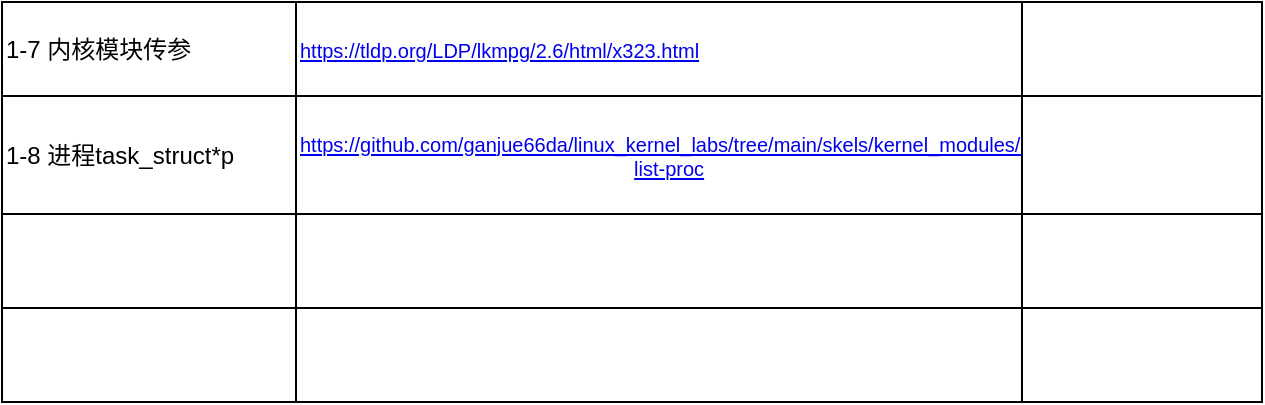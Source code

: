 <mxfile version="15.5.9" type="github" pages="2">
  <diagram id="2Nv8tBa7N8BT5brDQEJB" name="achievement">
    <mxGraphModel dx="2465" dy="606" grid="1" gridSize="10" guides="1" tooltips="1" connect="1" arrows="1" fold="1" page="1" pageScale="1" pageWidth="827" pageHeight="1169" math="0" shadow="0">
      <root>
        <mxCell id="0" />
        <mxCell id="1" parent="0" />
        <mxCell id="DjYXvXNdv97Wl0VyBLQK-1" value="" style="shape=table;startSize=0;container=1;collapsible=0;childLayout=tableLayout;fontStyle=1;align=center;pointerEvents=1;fontSize=10;" vertex="1" parent="1">
          <mxGeometry x="-770" y="130" width="630" height="200" as="geometry" />
        </mxCell>
        <mxCell id="DjYXvXNdv97Wl0VyBLQK-2" value="" style="shape=partialRectangle;html=1;whiteSpace=wrap;collapsible=0;dropTarget=0;pointerEvents=0;fillColor=none;top=0;left=0;bottom=0;right=0;points=[[0,0.5],[1,0.5]];portConstraint=eastwest;fontSize=10;align=left;" vertex="1" parent="DjYXvXNdv97Wl0VyBLQK-1">
          <mxGeometry width="630" height="47" as="geometry" />
        </mxCell>
        <mxCell id="DjYXvXNdv97Wl0VyBLQK-3" value="&lt;span style=&quot;font-size: 12px ; text-align: center&quot;&gt;1-7 内核模块传参&lt;/span&gt;" style="shape=partialRectangle;html=1;whiteSpace=wrap;connectable=0;fillColor=none;top=0;left=0;bottom=0;right=0;overflow=hidden;pointerEvents=1;fontSize=10;align=left;" vertex="1" parent="DjYXvXNdv97Wl0VyBLQK-2">
          <mxGeometry width="147" height="47" as="geometry">
            <mxRectangle width="147" height="47" as="alternateBounds" />
          </mxGeometry>
        </mxCell>
        <mxCell id="DjYXvXNdv97Wl0VyBLQK-4" value="&lt;a href=&quot;https://tldp.org/LDP/lkmpg/2.6/html/x323.html&quot;&gt;https://tldp.org/LDP/lkmpg/2.6/html/x323.html&lt;/a&gt;" style="shape=partialRectangle;html=1;whiteSpace=wrap;connectable=0;fillColor=none;top=0;left=0;bottom=0;right=0;overflow=hidden;pointerEvents=1;fontSize=10;align=left;" vertex="1" parent="DjYXvXNdv97Wl0VyBLQK-2">
          <mxGeometry x="147" width="363" height="47" as="geometry">
            <mxRectangle width="363" height="47" as="alternateBounds" />
          </mxGeometry>
        </mxCell>
        <mxCell id="DjYXvXNdv97Wl0VyBLQK-5" value="" style="shape=partialRectangle;html=1;whiteSpace=wrap;connectable=0;fillColor=none;top=0;left=0;bottom=0;right=0;overflow=hidden;pointerEvents=1;fontSize=10;align=left;" vertex="1" parent="DjYXvXNdv97Wl0VyBLQK-2">
          <mxGeometry x="510" width="120" height="47" as="geometry">
            <mxRectangle width="120" height="47" as="alternateBounds" />
          </mxGeometry>
        </mxCell>
        <mxCell id="DjYXvXNdv97Wl0VyBLQK-6" value="" style="shape=partialRectangle;html=1;whiteSpace=wrap;collapsible=0;dropTarget=0;pointerEvents=0;fillColor=none;top=0;left=0;bottom=0;right=0;points=[[0,0.5],[1,0.5]];portConstraint=eastwest;fontSize=10;align=left;" vertex="1" parent="DjYXvXNdv97Wl0VyBLQK-1">
          <mxGeometry y="47" width="630" height="59" as="geometry" />
        </mxCell>
        <mxCell id="DjYXvXNdv97Wl0VyBLQK-7" value="&lt;span style=&quot;font-size: 12px ; text-align: center&quot;&gt;1-8 进程task_struct*p&lt;/span&gt;" style="shape=partialRectangle;html=1;whiteSpace=wrap;connectable=0;fillColor=none;top=0;left=0;bottom=0;right=0;overflow=hidden;pointerEvents=1;fontSize=10;align=left;" vertex="1" parent="DjYXvXNdv97Wl0VyBLQK-6">
          <mxGeometry width="147" height="59" as="geometry">
            <mxRectangle width="147" height="59" as="alternateBounds" />
          </mxGeometry>
        </mxCell>
        <mxCell id="DjYXvXNdv97Wl0VyBLQK-8" value="&lt;div style=&quot;text-align: center&quot;&gt;&lt;a href=&quot;https://github.com/ganjue66da/linux_kernel_labs/tree/main/skels/kernel_modules/7-list-proc&quot;&gt;https://github.com/ganjue66da/linux_kernel_labs/tree/main/skels/kernel_modules/7-list-proc&lt;/a&gt;&lt;br&gt;&lt;/div&gt;" style="shape=partialRectangle;html=1;whiteSpace=wrap;connectable=0;fillColor=none;top=0;left=0;bottom=0;right=0;overflow=hidden;pointerEvents=1;fontSize=10;align=left;" vertex="1" parent="DjYXvXNdv97Wl0VyBLQK-6">
          <mxGeometry x="147" width="363" height="59" as="geometry">
            <mxRectangle width="363" height="59" as="alternateBounds" />
          </mxGeometry>
        </mxCell>
        <mxCell id="DjYXvXNdv97Wl0VyBLQK-9" value="" style="shape=partialRectangle;html=1;whiteSpace=wrap;connectable=0;fillColor=none;top=0;left=0;bottom=0;right=0;overflow=hidden;pointerEvents=1;fontSize=10;align=left;" vertex="1" parent="DjYXvXNdv97Wl0VyBLQK-6">
          <mxGeometry x="510" width="120" height="59" as="geometry">
            <mxRectangle width="120" height="59" as="alternateBounds" />
          </mxGeometry>
        </mxCell>
        <mxCell id="DjYXvXNdv97Wl0VyBLQK-10" value="" style="shape=partialRectangle;html=1;whiteSpace=wrap;collapsible=0;dropTarget=0;pointerEvents=0;fillColor=none;top=0;left=0;bottom=0;right=0;points=[[0,0.5],[1,0.5]];portConstraint=eastwest;fontSize=10;align=left;" vertex="1" parent="DjYXvXNdv97Wl0VyBLQK-1">
          <mxGeometry y="106" width="630" height="47" as="geometry" />
        </mxCell>
        <mxCell id="DjYXvXNdv97Wl0VyBLQK-11" value="" style="shape=partialRectangle;html=1;whiteSpace=wrap;connectable=0;fillColor=none;top=0;left=0;bottom=0;right=0;overflow=hidden;pointerEvents=1;fontSize=10;align=left;" vertex="1" parent="DjYXvXNdv97Wl0VyBLQK-10">
          <mxGeometry width="147" height="47" as="geometry">
            <mxRectangle width="147" height="47" as="alternateBounds" />
          </mxGeometry>
        </mxCell>
        <mxCell id="DjYXvXNdv97Wl0VyBLQK-12" value="" style="shape=partialRectangle;html=1;whiteSpace=wrap;connectable=0;fillColor=none;top=0;left=0;bottom=0;right=0;overflow=hidden;pointerEvents=1;fontSize=10;align=left;" vertex="1" parent="DjYXvXNdv97Wl0VyBLQK-10">
          <mxGeometry x="147" width="363" height="47" as="geometry">
            <mxRectangle width="363" height="47" as="alternateBounds" />
          </mxGeometry>
        </mxCell>
        <mxCell id="DjYXvXNdv97Wl0VyBLQK-13" value="" style="shape=partialRectangle;html=1;whiteSpace=wrap;connectable=0;fillColor=none;top=0;left=0;bottom=0;right=0;overflow=hidden;pointerEvents=1;fontSize=10;align=left;" vertex="1" parent="DjYXvXNdv97Wl0VyBLQK-10">
          <mxGeometry x="510" width="120" height="47" as="geometry">
            <mxRectangle width="120" height="47" as="alternateBounds" />
          </mxGeometry>
        </mxCell>
        <mxCell id="DjYXvXNdv97Wl0VyBLQK-14" style="shape=partialRectangle;html=1;whiteSpace=wrap;collapsible=0;dropTarget=0;pointerEvents=0;fillColor=none;top=0;left=0;bottom=0;right=0;points=[[0,0.5],[1,0.5]];portConstraint=eastwest;fontSize=10;align=left;" vertex="1" parent="DjYXvXNdv97Wl0VyBLQK-1">
          <mxGeometry y="153" width="630" height="47" as="geometry" />
        </mxCell>
        <mxCell id="DjYXvXNdv97Wl0VyBLQK-15" style="shape=partialRectangle;html=1;whiteSpace=wrap;connectable=0;fillColor=none;top=0;left=0;bottom=0;right=0;overflow=hidden;pointerEvents=1;fontSize=10;align=left;" vertex="1" parent="DjYXvXNdv97Wl0VyBLQK-14">
          <mxGeometry width="147" height="47" as="geometry">
            <mxRectangle width="147" height="47" as="alternateBounds" />
          </mxGeometry>
        </mxCell>
        <mxCell id="DjYXvXNdv97Wl0VyBLQK-16" style="shape=partialRectangle;html=1;whiteSpace=wrap;connectable=0;fillColor=none;top=0;left=0;bottom=0;right=0;overflow=hidden;pointerEvents=1;fontSize=10;align=left;" vertex="1" parent="DjYXvXNdv97Wl0VyBLQK-14">
          <mxGeometry x="147" width="363" height="47" as="geometry">
            <mxRectangle width="363" height="47" as="alternateBounds" />
          </mxGeometry>
        </mxCell>
        <mxCell id="DjYXvXNdv97Wl0VyBLQK-17" style="shape=partialRectangle;html=1;whiteSpace=wrap;connectable=0;fillColor=none;top=0;left=0;bottom=0;right=0;overflow=hidden;pointerEvents=1;fontSize=10;align=left;" vertex="1" parent="DjYXvXNdv97Wl0VyBLQK-14">
          <mxGeometry x="510" width="120" height="47" as="geometry">
            <mxRectangle width="120" height="47" as="alternateBounds" />
          </mxGeometry>
        </mxCell>
      </root>
    </mxGraphModel>
  </diagram>
  <diagram id="BBMxxeeEchxgctj_FWzU" name="questions">
    <mxGraphModel dx="2048" dy="758" grid="1" gridSize="10" guides="1" tooltips="1" connect="1" arrows="1" fold="1" page="1" pageScale="1" pageWidth="827" pageHeight="1169" math="0" shadow="0">
      <root>
        <mxCell id="ueqvzUvDBRW681NDxKHG-0" />
        <mxCell id="ueqvzUvDBRW681NDxKHG-1" parent="ueqvzUvDBRW681NDxKHG-0" />
        <mxCell id="fYQm1WL6vumKPO3vuypY-0" value="some hard" style="shape=table;startSize=30;container=1;collapsible=0;childLayout=tableLayout;fontStyle=1;align=center;pointerEvents=1;" vertex="1" parent="ueqvzUvDBRW681NDxKHG-1">
          <mxGeometry x="54" y="650" width="1200" height="400" as="geometry" />
        </mxCell>
        <mxCell id="fYQm1WL6vumKPO3vuypY-1" value="" style="shape=partialRectangle;html=1;whiteSpace=wrap;collapsible=0;dropTarget=0;pointerEvents=0;fillColor=none;top=0;left=0;bottom=0;right=0;points=[[0,0.5],[1,0.5]];portConstraint=eastwest;align=left;" vertex="1" parent="fYQm1WL6vumKPO3vuypY-0">
          <mxGeometry y="30" width="1200" height="50" as="geometry" />
        </mxCell>
        <mxCell id="fYQm1WL6vumKPO3vuypY-2" value="&lt;span style=&quot;text-align: center&quot;&gt;intruction:&lt;/span&gt;&lt;h3 style=&quot;text-align: center ; box-sizing: border-box ; margin-top: 0px&quot;&gt;Adding and using a virtual disk&lt;/h3&gt;" style="shape=partialRectangle;html=1;whiteSpace=wrap;connectable=0;fillColor=none;top=0;left=0;bottom=0;right=0;overflow=hidden;pointerEvents=1;align=left;" vertex="1" parent="fYQm1WL6vumKPO3vuypY-1">
          <mxGeometry width="240" height="50" as="geometry">
            <mxRectangle width="240" height="50" as="alternateBounds" />
          </mxGeometry>
        </mxCell>
        <mxCell id="fYQm1WL6vumKPO3vuypY-3" value="&lt;div&gt;&lt;font style=&quot;font-size: 10px&quot;&gt;mkdir /test&lt;/font&gt;&lt;/div&gt;&lt;div&gt;&lt;font style=&quot;font-size: 10px&quot;&gt;mount /dev/vdd /test&lt;/font&gt;&lt;/div&gt;&lt;div&gt;&lt;font size=&quot;3&quot;&gt;mount: mounting /dev/vdd1/ on /test failed: Not a directory&lt;/font&gt;&lt;/div&gt;&lt;div&gt;&lt;br&gt;&lt;/div&gt;" style="shape=partialRectangle;html=1;whiteSpace=wrap;connectable=0;fillColor=none;top=0;left=0;bottom=0;right=0;overflow=hidden;pointerEvents=1;align=left;" vertex="1" parent="fYQm1WL6vumKPO3vuypY-1">
          <mxGeometry x="240" width="634" height="50" as="geometry">
            <mxRectangle width="634" height="50" as="alternateBounds" />
          </mxGeometry>
        </mxCell>
        <mxCell id="fYQm1WL6vumKPO3vuypY-4" value="&lt;span style=&quot;font-family: serif ; font-size: 16px ; background-color: rgb(219 , 250 , 244)&quot;&gt;&amp;nbsp;Run&amp;nbsp;&lt;/span&gt;&lt;span class=&quot;command&quot; style=&quot;box-sizing: border-box ; font-weight: 700 ; font-family: serif ; font-size: 16px ; background-color: rgb(219 , 250 , 244)&quot;&gt;make menuconfig&lt;/span&gt;&lt;span style=&quot;font-family: serif ; font-size: 16px ; background-color: rgb(219 , 250 , 244)&quot;&gt;&amp;nbsp;and go to the&amp;nbsp;&lt;/span&gt;&lt;em style=&quot;box-sizing: border-box ; font-family: serif ; font-size: 16px ; background-color: rgb(219 , 250 , 244)&quot;&gt;File systems&lt;/em&gt;&lt;span style=&quot;font-family: serif ; font-size: 16px ; background-color: rgb(219 , 250 , 244)&quot;&gt;&amp;nbsp;section. Enable&amp;nbsp;&lt;/span&gt;&lt;em style=&quot;box-sizing: border-box ; font-family: serif ; font-size: 16px ; background-color: rgb(219 , 250 , 244)&quot;&gt;Btrfs filesystem support&lt;/em&gt;" style="shape=partialRectangle;html=1;whiteSpace=wrap;connectable=0;fillColor=none;top=0;left=0;bottom=0;right=0;overflow=hidden;pointerEvents=1;align=left;" vertex="1" parent="fYQm1WL6vumKPO3vuypY-1">
          <mxGeometry x="874" width="326" height="50" as="geometry">
            <mxRectangle width="326" height="50" as="alternateBounds" />
          </mxGeometry>
        </mxCell>
        <mxCell id="fYQm1WL6vumKPO3vuypY-5" value="" style="shape=partialRectangle;html=1;whiteSpace=wrap;collapsible=0;dropTarget=0;pointerEvents=0;fillColor=none;top=0;left=0;bottom=0;right=0;points=[[0,0.5],[1,0.5]];portConstraint=eastwest;align=left;" vertex="1" parent="fYQm1WL6vumKPO3vuypY-0">
          <mxGeometry y="80" width="1200" height="80" as="geometry" />
        </mxCell>
        <mxCell id="fYQm1WL6vumKPO3vuypY-6" value="&lt;span style=&quot;text-align: center&quot;&gt;lab1-6&lt;/span&gt;" style="shape=partialRectangle;html=1;whiteSpace=wrap;connectable=0;fillColor=none;top=0;left=0;bottom=0;right=0;overflow=hidden;pointerEvents=1;align=left;" vertex="1" parent="fYQm1WL6vumKPO3vuypY-5">
          <mxGeometry width="240" height="80" as="geometry">
            <mxRectangle width="240" height="80" as="alternateBounds" />
          </mxGeometry>
        </mxCell>
        <mxCell id="fYQm1WL6vumKPO3vuypY-7" value="&lt;span style=&quot;font-family: serif ; text-align: center ; background-color: rgb(252 , 252 , 252)&quot;&gt;&lt;font style=&quot;font-size: 10px&quot;&gt;Try to unload the kernel module. Notice that the operation does not work because there are references from the kernel module within the kernel since the oops; Until the release of those references (which is almost impossible in the case of an oops), the module can not be unloaded.&lt;/font&gt;&lt;/span&gt;" style="shape=partialRectangle;html=1;whiteSpace=wrap;connectable=0;fillColor=none;top=0;left=0;bottom=0;right=0;overflow=hidden;pointerEvents=1;align=left;" vertex="1" parent="fYQm1WL6vumKPO3vuypY-5">
          <mxGeometry x="240" width="634" height="80" as="geometry">
            <mxRectangle width="634" height="80" as="alternateBounds" />
          </mxGeometry>
        </mxCell>
        <mxCell id="fYQm1WL6vumKPO3vuypY-8" value="" style="shape=partialRectangle;html=1;whiteSpace=wrap;connectable=0;fillColor=none;top=0;left=0;bottom=0;right=0;overflow=hidden;pointerEvents=1;align=left;" vertex="1" parent="fYQm1WL6vumKPO3vuypY-5">
          <mxGeometry x="874" width="326" height="80" as="geometry">
            <mxRectangle width="326" height="80" as="alternateBounds" />
          </mxGeometry>
        </mxCell>
        <mxCell id="fYQm1WL6vumKPO3vuypY-9" value="" style="shape=partialRectangle;html=1;whiteSpace=wrap;collapsible=0;dropTarget=0;pointerEvents=0;fillColor=none;top=0;left=0;bottom=0;right=0;points=[[0,0.5],[1,0.5]];portConstraint=eastwest;align=left;" vertex="1" parent="fYQm1WL6vumKPO3vuypY-0">
          <mxGeometry y="160" width="1200" height="120" as="geometry" />
        </mxCell>
        <mxCell id="fYQm1WL6vumKPO3vuypY-10" value="lab1 8-kdb&lt;span style=&quot;white-space: pre&quot;&gt;	&lt;/span&gt;" style="shape=partialRectangle;html=1;whiteSpace=wrap;connectable=0;fillColor=none;top=0;left=0;bottom=0;right=0;overflow=hidden;pointerEvents=1;align=left;" vertex="1" parent="fYQm1WL6vumKPO3vuypY-9">
          <mxGeometry width="240" height="120" as="geometry">
            <mxRectangle width="240" height="120" as="alternateBounds" />
          </mxGeometry>
        </mxCell>
        <mxCell id="fYQm1WL6vumKPO3vuypY-11" value="使用make gdb去调试虚拟机时，虚拟机卡死，无法调试" style="shape=partialRectangle;html=1;whiteSpace=wrap;connectable=0;fillColor=none;top=0;left=0;bottom=0;right=0;overflow=hidden;pointerEvents=1;align=left;" vertex="1" parent="fYQm1WL6vumKPO3vuypY-9">
          <mxGeometry x="240" width="634" height="120" as="geometry">
            <mxRectangle width="634" height="120" as="alternateBounds" />
          </mxGeometry>
        </mxCell>
        <mxCell id="fYQm1WL6vumKPO3vuypY-12" value="1. 在.config中添加CONFIG_KGDB_KDB并没有解决问题&lt;br&gt;2. 在make menuconfig里打开64-bit kernel选项，gdb可以进行调试，但是虚拟机启动出现问题&lt;br&gt;3.去掉&lt;font color=&quot;#c7254e&quot; face=&quot;Source Code Pro, DejaVu Sans Mono, Ubuntu Mono, Anonymous Pro, Droid Sans Mono, Menlo, Monaco, Consolas, Inconsolata, Courier, monospace, PingFang SC, Microsoft YaHei, sans-serif&quot;&gt;&lt;span style=&quot;font-size: 14px ; background-color: rgb(249 , 242 , 244)&quot;&gt;64-bit kernel选项，在quem.sh中将qemu-system-x84_64换成qemu-system-i386最终得以解决&lt;/span&gt;&lt;/font&gt;" style="shape=partialRectangle;html=1;whiteSpace=wrap;connectable=0;fillColor=none;top=0;left=0;bottom=0;right=0;overflow=hidden;pointerEvents=1;align=left;" vertex="1" parent="fYQm1WL6vumKPO3vuypY-9">
          <mxGeometry x="874" width="326" height="120" as="geometry">
            <mxRectangle width="326" height="120" as="alternateBounds" />
          </mxGeometry>
        </mxCell>
        <mxCell id="fYQm1WL6vumKPO3vuypY-13" style="shape=partialRectangle;html=1;whiteSpace=wrap;collapsible=0;dropTarget=0;pointerEvents=0;fillColor=none;top=0;left=0;bottom=0;right=0;points=[[0,0.5],[1,0.5]];portConstraint=eastwest;align=left;" vertex="1" parent="fYQm1WL6vumKPO3vuypY-0">
          <mxGeometry y="280" width="1200" height="40" as="geometry" />
        </mxCell>
        <mxCell id="fYQm1WL6vumKPO3vuypY-14" style="shape=partialRectangle;html=1;whiteSpace=wrap;connectable=0;fillColor=none;top=0;left=0;bottom=0;right=0;overflow=hidden;pointerEvents=1;align=left;" vertex="1" parent="fYQm1WL6vumKPO3vuypY-13">
          <mxGeometry width="240" height="40" as="geometry">
            <mxRectangle width="240" height="40" as="alternateBounds" />
          </mxGeometry>
        </mxCell>
        <mxCell id="fYQm1WL6vumKPO3vuypY-15" style="shape=partialRectangle;html=1;whiteSpace=wrap;connectable=0;fillColor=none;top=0;left=0;bottom=0;right=0;overflow=hidden;pointerEvents=1;align=left;" vertex="1" parent="fYQm1WL6vumKPO3vuypY-13">
          <mxGeometry x="240" width="634" height="40" as="geometry">
            <mxRectangle width="634" height="40" as="alternateBounds" />
          </mxGeometry>
        </mxCell>
        <mxCell id="fYQm1WL6vumKPO3vuypY-16" style="shape=partialRectangle;html=1;whiteSpace=wrap;connectable=0;fillColor=none;top=0;left=0;bottom=0;right=0;overflow=hidden;pointerEvents=1;align=left;" vertex="1" parent="fYQm1WL6vumKPO3vuypY-13">
          <mxGeometry x="874" width="326" height="40" as="geometry">
            <mxRectangle width="326" height="40" as="alternateBounds" />
          </mxGeometry>
        </mxCell>
        <mxCell id="fYQm1WL6vumKPO3vuypY-17" style="shape=partialRectangle;html=1;whiteSpace=wrap;collapsible=0;dropTarget=0;pointerEvents=0;fillColor=none;top=0;left=0;bottom=0;right=0;points=[[0,0.5],[1,0.5]];portConstraint=eastwest;align=left;" vertex="1" parent="fYQm1WL6vumKPO3vuypY-0">
          <mxGeometry y="320" width="1200" height="40" as="geometry" />
        </mxCell>
        <mxCell id="fYQm1WL6vumKPO3vuypY-18" style="shape=partialRectangle;html=1;whiteSpace=wrap;connectable=0;fillColor=none;top=0;left=0;bottom=0;right=0;overflow=hidden;pointerEvents=1;align=left;" vertex="1" parent="fYQm1WL6vumKPO3vuypY-17">
          <mxGeometry width="240" height="40" as="geometry">
            <mxRectangle width="240" height="40" as="alternateBounds" />
          </mxGeometry>
        </mxCell>
        <mxCell id="fYQm1WL6vumKPO3vuypY-19" style="shape=partialRectangle;html=1;whiteSpace=wrap;connectable=0;fillColor=none;top=0;left=0;bottom=0;right=0;overflow=hidden;pointerEvents=1;align=left;" vertex="1" parent="fYQm1WL6vumKPO3vuypY-17">
          <mxGeometry x="240" width="634" height="40" as="geometry">
            <mxRectangle width="634" height="40" as="alternateBounds" />
          </mxGeometry>
        </mxCell>
        <mxCell id="fYQm1WL6vumKPO3vuypY-20" style="shape=partialRectangle;html=1;whiteSpace=wrap;connectable=0;fillColor=none;top=0;left=0;bottom=0;right=0;overflow=hidden;pointerEvents=1;align=left;" vertex="1" parent="fYQm1WL6vumKPO3vuypY-17">
          <mxGeometry x="874" width="326" height="40" as="geometry">
            <mxRectangle width="326" height="40" as="alternateBounds" />
          </mxGeometry>
        </mxCell>
        <mxCell id="fYQm1WL6vumKPO3vuypY-21" style="shape=partialRectangle;html=1;whiteSpace=wrap;collapsible=0;dropTarget=0;pointerEvents=0;fillColor=none;top=0;left=0;bottom=0;right=0;points=[[0,0.5],[1,0.5]];portConstraint=eastwest;align=left;" vertex="1" parent="fYQm1WL6vumKPO3vuypY-0">
          <mxGeometry y="360" width="1200" height="40" as="geometry" />
        </mxCell>
        <mxCell id="fYQm1WL6vumKPO3vuypY-22" style="shape=partialRectangle;html=1;whiteSpace=wrap;connectable=0;fillColor=none;top=0;left=0;bottom=0;right=0;overflow=hidden;pointerEvents=1;align=left;" vertex="1" parent="fYQm1WL6vumKPO3vuypY-21">
          <mxGeometry width="240" height="40" as="geometry">
            <mxRectangle width="240" height="40" as="alternateBounds" />
          </mxGeometry>
        </mxCell>
        <mxCell id="fYQm1WL6vumKPO3vuypY-23" style="shape=partialRectangle;html=1;whiteSpace=wrap;connectable=0;fillColor=none;top=0;left=0;bottom=0;right=0;overflow=hidden;pointerEvents=1;align=left;" vertex="1" parent="fYQm1WL6vumKPO3vuypY-21">
          <mxGeometry x="240" width="634" height="40" as="geometry">
            <mxRectangle width="634" height="40" as="alternateBounds" />
          </mxGeometry>
        </mxCell>
        <mxCell id="fYQm1WL6vumKPO3vuypY-24" style="shape=partialRectangle;html=1;whiteSpace=wrap;connectable=0;fillColor=none;top=0;left=0;bottom=0;right=0;overflow=hidden;pointerEvents=1;align=left;" vertex="1" parent="fYQm1WL6vumKPO3vuypY-21">
          <mxGeometry x="874" width="326" height="40" as="geometry">
            <mxRectangle width="326" height="40" as="alternateBounds" />
          </mxGeometry>
        </mxCell>
        <mxCell id="fYQm1WL6vumKPO3vuypY-25" value="List" style="swimlane;fontStyle=0;childLayout=stackLayout;horizontal=1;startSize=0;horizontalStack=0;resizeParent=1;resizeParentMax=0;resizeLast=0;collapsible=1;marginBottom=0;" vertex="1" parent="ueqvzUvDBRW681NDxKHG-1">
          <mxGeometry x="50" y="450" width="600" height="190" as="geometry" />
        </mxCell>
        <mxCell id="NJa-5nCQPRtqjpg_0-pC-0" value="搜索问题前，先对错误信息进行判断，确定错误范围，然后再搜索，最好不要直接复制粘贴错误信息进行搜索" style="text;strokeColor=none;fillColor=none;align=left;verticalAlign=middle;spacingLeft=4;spacingRight=4;overflow=hidden;points=[[0,0.5],[1,0.5]];portConstraint=eastwest;rotatable=0;" vertex="1" parent="fYQm1WL6vumKPO3vuypY-25">
          <mxGeometry width="600" height="50" as="geometry" />
        </mxCell>
        <mxCell id="fYQm1WL6vumKPO3vuypY-26" value="不要死扣问题，20分钟解决不了先放一放，记录问题，然后继续往下看" style="text;strokeColor=none;fillColor=none;align=left;verticalAlign=middle;spacingLeft=4;spacingRight=4;overflow=hidden;points=[[0,0.5],[1,0.5]];portConstraint=eastwest;rotatable=0;" vertex="1" parent="fYQm1WL6vumKPO3vuypY-25">
          <mxGeometry y="50" width="600" height="50" as="geometry" />
        </mxCell>
        <mxCell id="fYQm1WL6vumKPO3vuypY-27" value="一步步仔细看，记住自己都做过哪些更改，了解这些更改的影响" style="text;strokeColor=none;fillColor=none;align=left;verticalAlign=middle;spacingLeft=4;spacingRight=4;overflow=hidden;points=[[0,0.5],[1,0.5]];portConstraint=eastwest;rotatable=0;" vertex="1" parent="fYQm1WL6vumKPO3vuypY-25">
          <mxGeometry y="100" width="600" height="30" as="geometry" />
        </mxCell>
        <mxCell id="fYQm1WL6vumKPO3vuypY-28" value="关于实验环境可能出问题的点：内核配置中的一些选项错误，在menuconfig和.config中修改。&#xa;qemu镜像错误，qemu位数错误，安装错误， 在Makefile和qemu.sh中修改&#xa;docker错误，在Dockerfile" style="text;strokeColor=none;fillColor=none;align=left;verticalAlign=middle;spacingLeft=4;spacingRight=4;overflow=hidden;points=[[0,0.5],[1,0.5]];portConstraint=eastwest;rotatable=0;" vertex="1" parent="fYQm1WL6vumKPO3vuypY-25">
          <mxGeometry y="130" width="600" height="60" as="geometry" />
        </mxCell>
      </root>
    </mxGraphModel>
  </diagram>
</mxfile>
